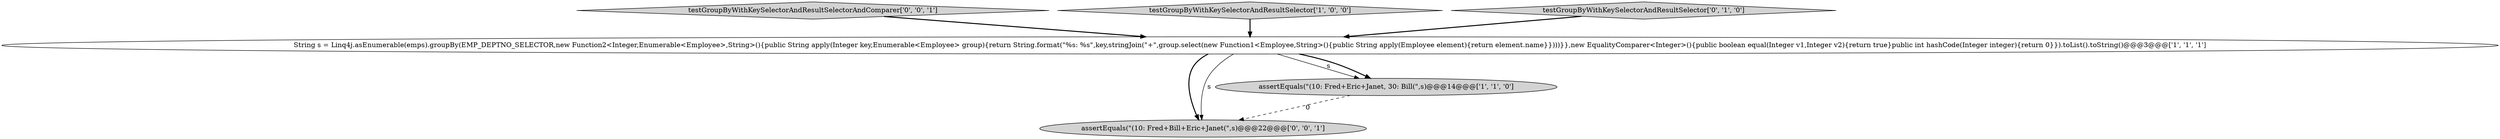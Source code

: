 digraph {
4 [style = filled, label = "assertEquals(\"(10: Fred+Bill+Eric+Janet(\",s)@@@22@@@['0', '0', '1']", fillcolor = lightgray, shape = ellipse image = "AAA0AAABBB3BBB"];
5 [style = filled, label = "testGroupByWithKeySelectorAndResultSelectorAndComparer['0', '0', '1']", fillcolor = lightgray, shape = diamond image = "AAA0AAABBB3BBB"];
1 [style = filled, label = "testGroupByWithKeySelectorAndResultSelector['1', '0', '0']", fillcolor = lightgray, shape = diamond image = "AAA0AAABBB1BBB"];
0 [style = filled, label = "String s = Linq4j.asEnumerable(emps).groupBy(EMP_DEPTNO_SELECTOR,new Function2<Integer,Enumerable<Employee>,String>(){public String apply(Integer key,Enumerable<Employee> group){return String.format(\"%s: %s\",key,stringJoin(\"+\",group.select(new Function1<Employee,String>(){public String apply(Employee element){return element.name}})))}},new EqualityComparer<Integer>(){public boolean equal(Integer v1,Integer v2){return true}public int hashCode(Integer integer){return 0}}).toList().toString()@@@3@@@['1', '1', '1']", fillcolor = white, shape = ellipse image = "AAA0AAABBB1BBB"];
2 [style = filled, label = "assertEquals(\"(10: Fred+Eric+Janet, 30: Bill(\",s)@@@14@@@['1', '1', '0']", fillcolor = lightgray, shape = ellipse image = "AAA0AAABBB1BBB"];
3 [style = filled, label = "testGroupByWithKeySelectorAndResultSelector['0', '1', '0']", fillcolor = lightgray, shape = diamond image = "AAA0AAABBB2BBB"];
2->4 [style = dashed, label="0"];
1->0 [style = bold, label=""];
5->0 [style = bold, label=""];
0->4 [style = bold, label=""];
0->2 [style = solid, label="s"];
3->0 [style = bold, label=""];
0->2 [style = bold, label=""];
0->4 [style = solid, label="s"];
}

